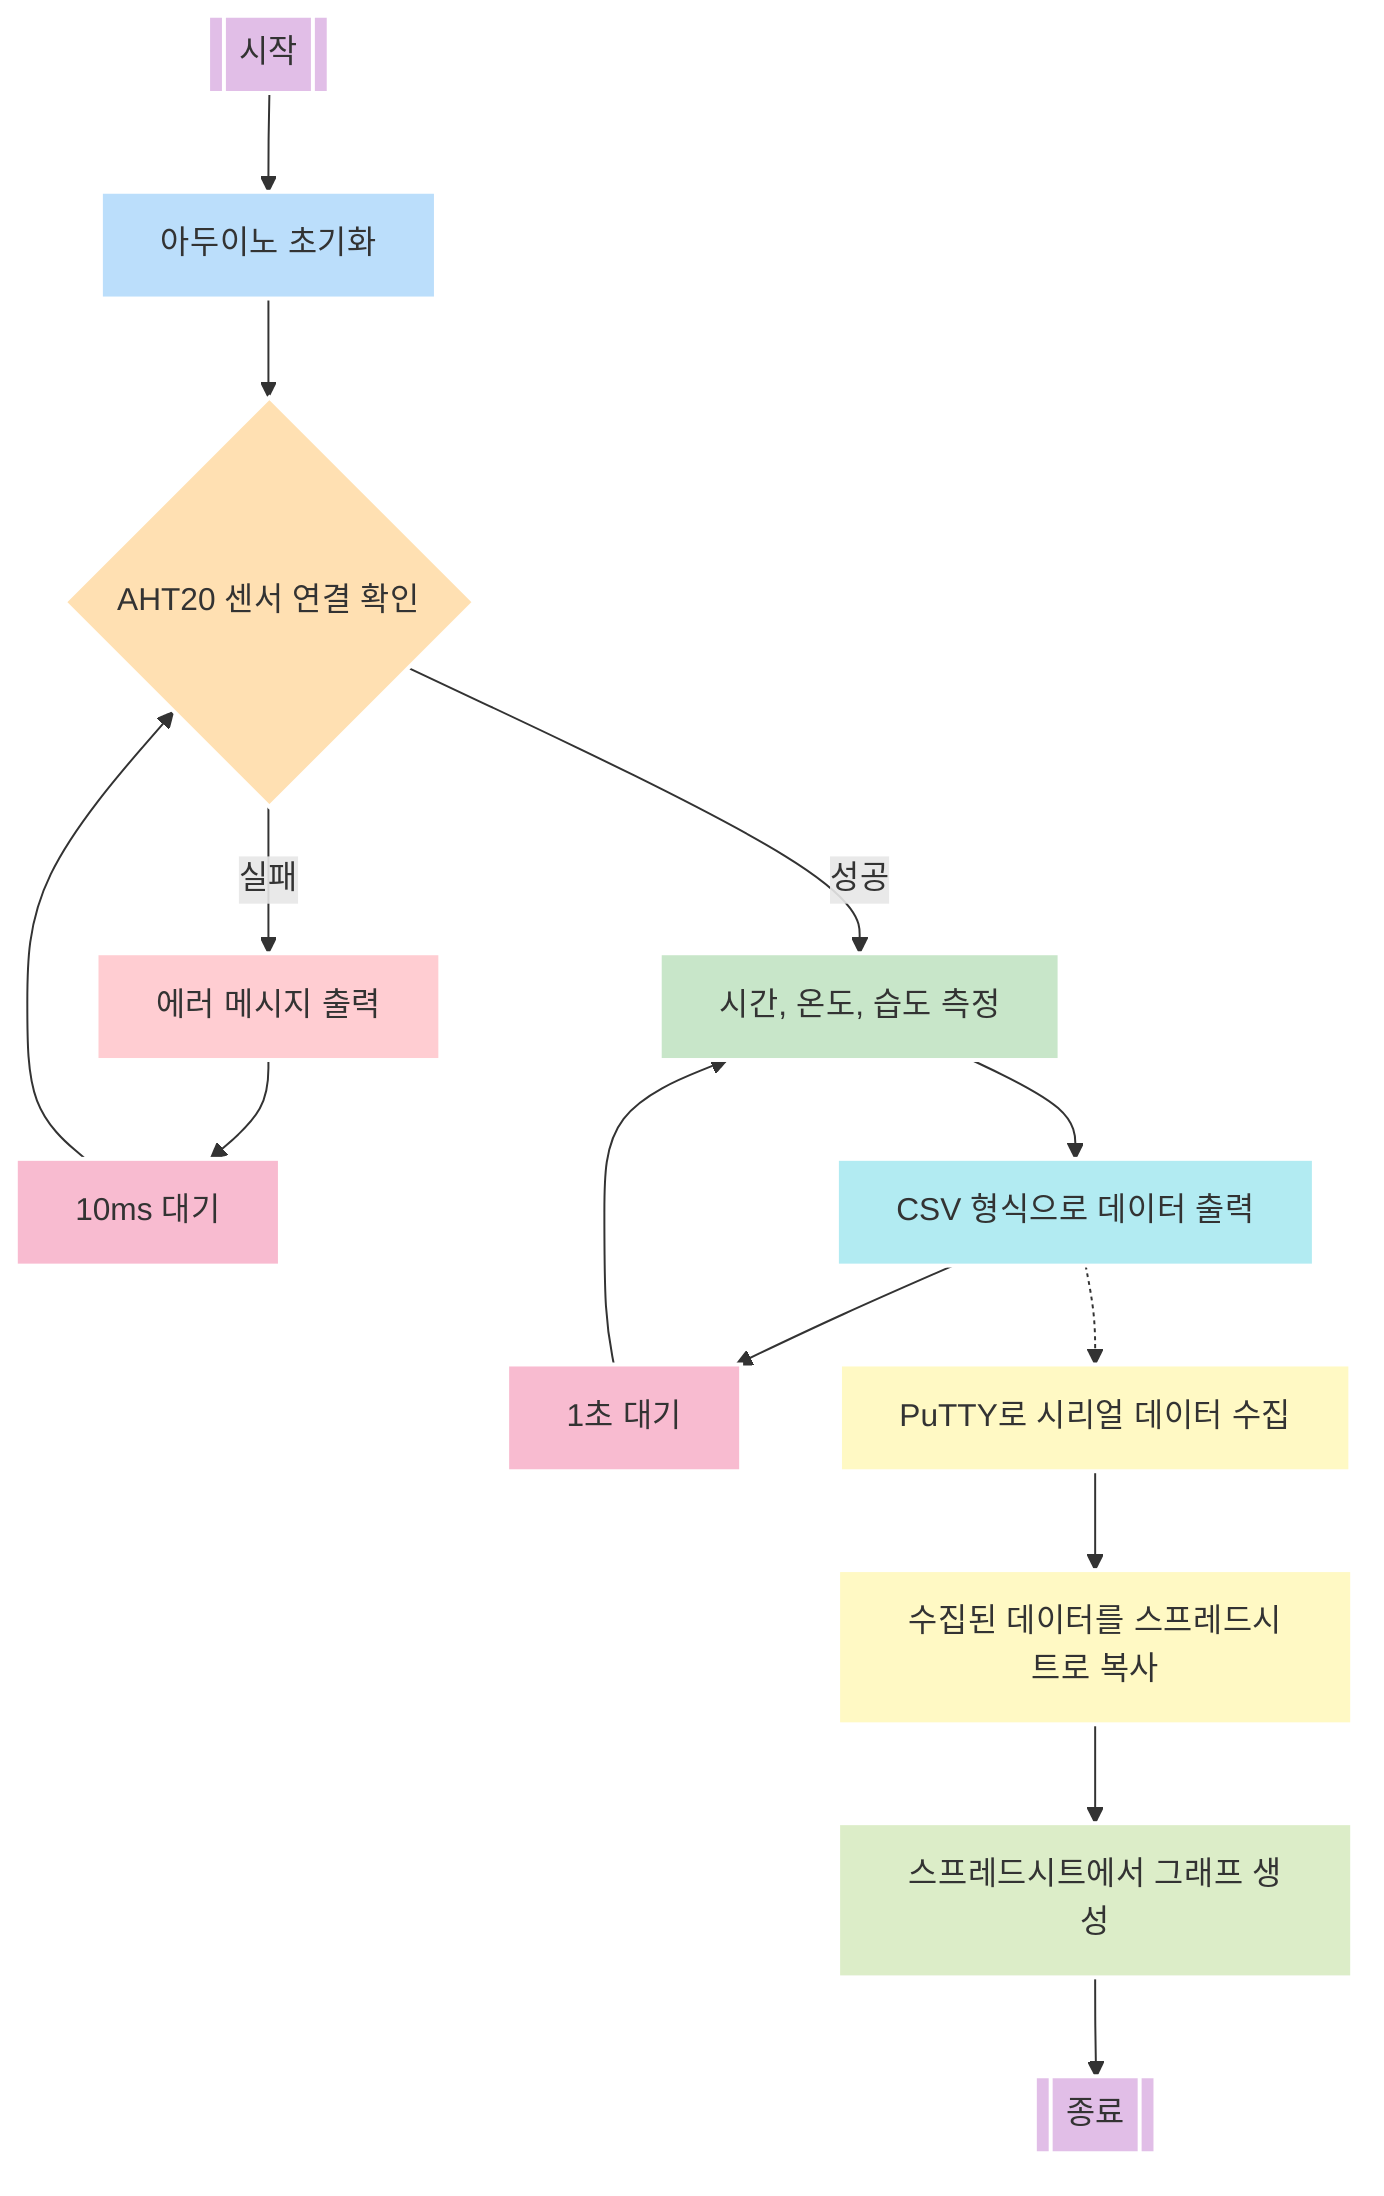 flowchart TD
    A[["시작"]] --> B["아두이노 초기화"]
    B --> C{"AHT20 센서 연결 확인"}
    C -->|성공| D["시간, 온도, 습도 측정"]
    C -->|실패| E["에러 메시지 출력"]
    E --> F["10ms 대기"]
    F --> C
    D --> G["CSV 형식으로 데이터 출력"]
    G --> H["1초 대기"]
    H --> D
    G -.-> I["PuTTY로 시리얼 데이터 수집"]
    I --> J["수집된 데이터를 스프레드시트로 복사"]
    J --> K["스프레드시트에서 그래프 생성"]
    K --> L[["종료"]]

    style A fill:#E1BEE7,stroke:#FFFFFF,stroke-width:2px
    style B fill:#BBDEFB,stroke:#FFFFFF,stroke-width:2px
    style C fill:#FFE0B2,stroke:#FFFFFF,stroke-width:2px
    style D fill:#C8E6C9,stroke:#FFFFFF,stroke-width:2px
    style E fill:#FFCDD2,stroke:#FFFFFF,stroke-width:2px
    style F fill:#F8BBD0,stroke:#FFFFFF,stroke-width:2px
    style G fill:#B2EBF2,stroke:#FFFFFF,stroke-width:2px
    style H fill:#F8BBD0,stroke:#FFFFFF,stroke-width:2px
    style I fill:#FFF9C4,stroke:#FFFFFF,stroke-width:2px
    style J fill:#FFF9C4,stroke:#FFFFFF,stroke-width:2px
    style K fill:#DCEDC8,stroke:#FFFFFF,stroke-width:2px
    style L fill:#E1BEE7,stroke:#FFFFFF,stroke-width:2px